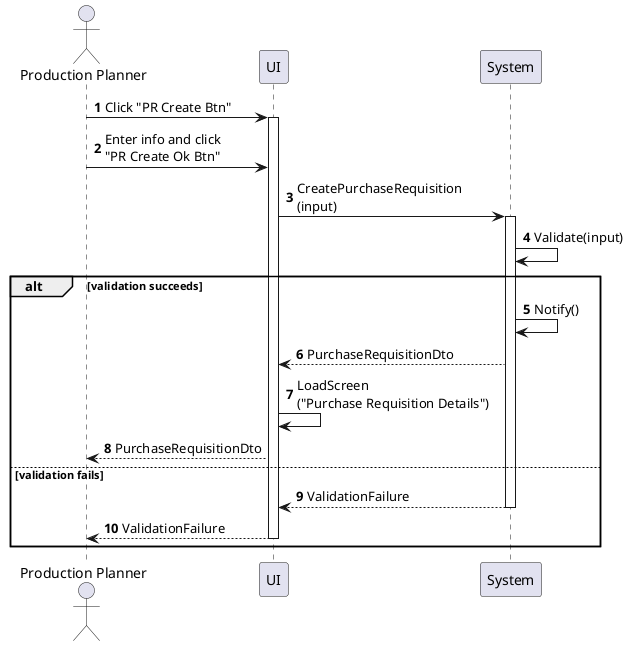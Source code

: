 @startuml purchase-requisition-create
autonumber

actor "Production Planner" as a
participant UI as f
participant System as b

a -> f : Click "PR Create Btn"
activate f
a -> f : Enter info and click\n"PR Create Ok Btn"
f -> b : CreatePurchaseRequisition\n(input)
activate b
b -> b : Validate(input)

alt validation succeeds
    b -> b : Notify()
    b --> f : PurchaseRequisitionDto
    f -> f : LoadScreen\n("Purchase Requisition Details")
    f --> a : PurchaseRequisitionDto
else validation fails
    return ValidationFailure
    return ValidationFailure
end
@enduml